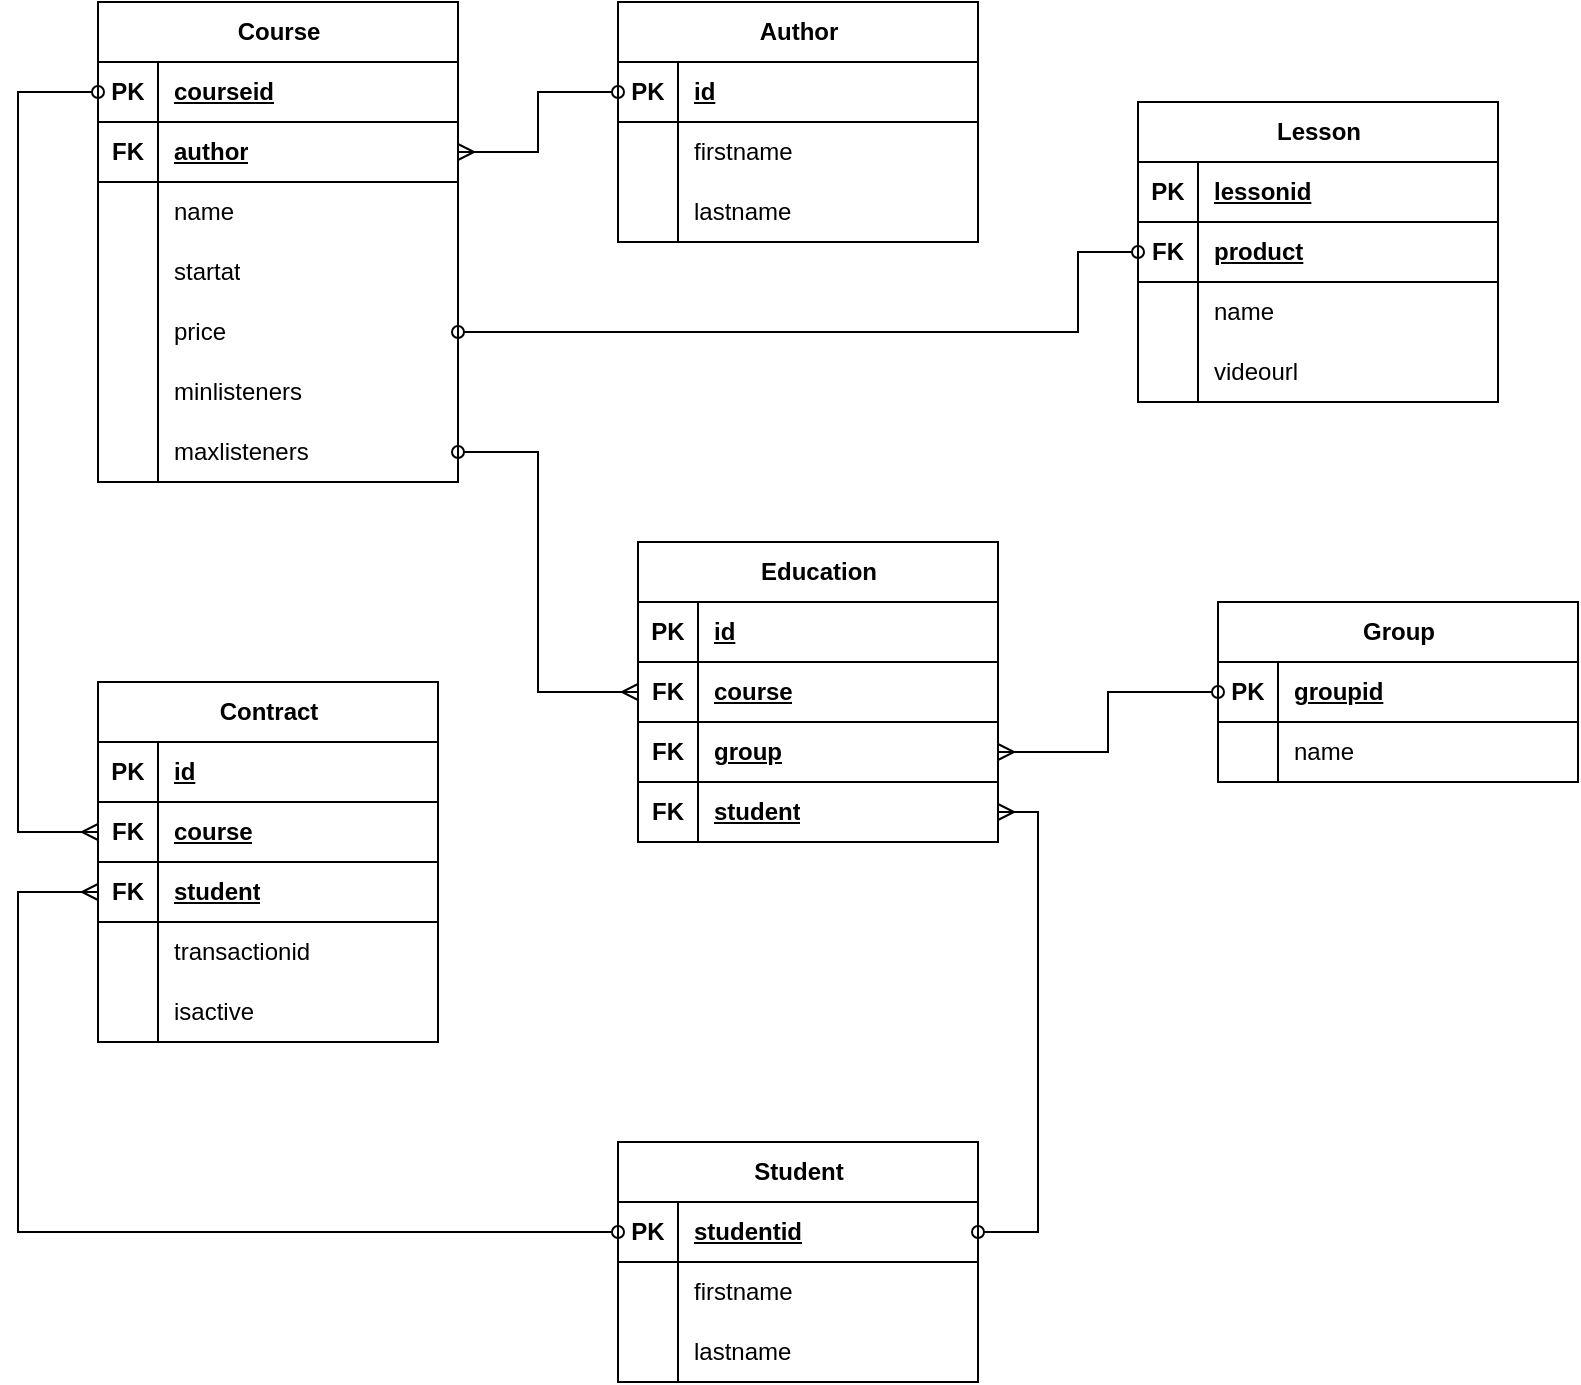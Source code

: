 <mxfile version="23.1.5" type="device">
  <diagram id="R2lEEEUBdFMjLlhIrx00" name="Page-1">
    <mxGraphModel dx="1434" dy="844" grid="1" gridSize="10" guides="1" tooltips="1" connect="1" arrows="1" fold="1" page="1" pageScale="1" pageWidth="850" pageHeight="1100" math="0" shadow="0" extFonts="Permanent Marker^https://fonts.googleapis.com/css?family=Permanent+Marker">
      <root>
        <mxCell id="0" />
        <mxCell id="1" parent="0" />
        <mxCell id="sAaDxSqUzQYJJx7DBGrI-43" value="Course" style="shape=table;startSize=30;container=1;collapsible=1;childLayout=tableLayout;fixedRows=1;rowLines=0;fontStyle=1;align=center;resizeLast=1;html=1;" parent="1" vertex="1">
          <mxGeometry x="70" y="30" width="180" height="240" as="geometry">
            <mxRectangle x="70" y="30" width="80" height="30" as="alternateBounds" />
          </mxGeometry>
        </mxCell>
        <mxCell id="sAaDxSqUzQYJJx7DBGrI-44" value="" style="shape=tableRow;horizontal=0;startSize=0;swimlaneHead=0;swimlaneBody=0;fillColor=none;collapsible=0;dropTarget=0;points=[[0,0.5],[1,0.5]];portConstraint=eastwest;top=0;left=0;right=0;bottom=1;" parent="sAaDxSqUzQYJJx7DBGrI-43" vertex="1">
          <mxGeometry y="30" width="180" height="30" as="geometry" />
        </mxCell>
        <mxCell id="sAaDxSqUzQYJJx7DBGrI-45" value="PK" style="shape=partialRectangle;connectable=0;fillColor=none;top=0;left=0;bottom=0;right=0;fontStyle=1;overflow=hidden;whiteSpace=wrap;html=1;" parent="sAaDxSqUzQYJJx7DBGrI-44" vertex="1">
          <mxGeometry width="30" height="30" as="geometry">
            <mxRectangle width="30" height="30" as="alternateBounds" />
          </mxGeometry>
        </mxCell>
        <mxCell id="sAaDxSqUzQYJJx7DBGrI-46" value="courseid" style="shape=partialRectangle;connectable=0;fillColor=none;top=0;left=0;bottom=0;right=0;align=left;spacingLeft=6;fontStyle=5;overflow=hidden;whiteSpace=wrap;html=1;" parent="sAaDxSqUzQYJJx7DBGrI-44" vertex="1">
          <mxGeometry x="30" width="150" height="30" as="geometry">
            <mxRectangle width="150" height="30" as="alternateBounds" />
          </mxGeometry>
        </mxCell>
        <mxCell id="27yBNdc0fCkGh3G9lm0Q-43" style="shape=tableRow;horizontal=0;startSize=0;swimlaneHead=0;swimlaneBody=0;fillColor=none;collapsible=0;dropTarget=0;points=[[0,0.5],[1,0.5]];portConstraint=eastwest;top=0;left=0;right=0;bottom=1;" parent="sAaDxSqUzQYJJx7DBGrI-43" vertex="1">
          <mxGeometry y="60" width="180" height="30" as="geometry" />
        </mxCell>
        <mxCell id="27yBNdc0fCkGh3G9lm0Q-44" value="FK" style="shape=partialRectangle;connectable=0;fillColor=none;top=0;left=0;bottom=0;right=0;fontStyle=1;overflow=hidden;whiteSpace=wrap;html=1;" parent="27yBNdc0fCkGh3G9lm0Q-43" vertex="1">
          <mxGeometry width="30" height="30" as="geometry">
            <mxRectangle width="30" height="30" as="alternateBounds" />
          </mxGeometry>
        </mxCell>
        <mxCell id="27yBNdc0fCkGh3G9lm0Q-45" value="author" style="shape=partialRectangle;connectable=0;fillColor=none;top=0;left=0;bottom=0;right=0;align=left;spacingLeft=6;fontStyle=5;overflow=hidden;whiteSpace=wrap;html=1;" parent="27yBNdc0fCkGh3G9lm0Q-43" vertex="1">
          <mxGeometry x="30" width="150" height="30" as="geometry">
            <mxRectangle width="150" height="30" as="alternateBounds" />
          </mxGeometry>
        </mxCell>
        <mxCell id="sAaDxSqUzQYJJx7DBGrI-47" value="" style="shape=tableRow;horizontal=0;startSize=0;swimlaneHead=0;swimlaneBody=0;fillColor=none;collapsible=0;dropTarget=0;points=[[0,0.5],[1,0.5]];portConstraint=eastwest;top=0;left=0;right=0;bottom=0;" parent="sAaDxSqUzQYJJx7DBGrI-43" vertex="1">
          <mxGeometry y="90" width="180" height="30" as="geometry" />
        </mxCell>
        <mxCell id="sAaDxSqUzQYJJx7DBGrI-48" value="" style="shape=partialRectangle;connectable=0;fillColor=none;top=0;left=0;bottom=0;right=0;editable=1;overflow=hidden;whiteSpace=wrap;html=1;" parent="sAaDxSqUzQYJJx7DBGrI-47" vertex="1">
          <mxGeometry width="30" height="30" as="geometry">
            <mxRectangle width="30" height="30" as="alternateBounds" />
          </mxGeometry>
        </mxCell>
        <mxCell id="sAaDxSqUzQYJJx7DBGrI-49" value="name" style="shape=partialRectangle;connectable=0;fillColor=none;top=0;left=0;bottom=0;right=0;align=left;spacingLeft=6;overflow=hidden;whiteSpace=wrap;html=1;" parent="sAaDxSqUzQYJJx7DBGrI-47" vertex="1">
          <mxGeometry x="30" width="150" height="30" as="geometry">
            <mxRectangle width="150" height="30" as="alternateBounds" />
          </mxGeometry>
        </mxCell>
        <mxCell id="sAaDxSqUzQYJJx7DBGrI-50" value="" style="shape=tableRow;horizontal=0;startSize=0;swimlaneHead=0;swimlaneBody=0;fillColor=none;collapsible=0;dropTarget=0;points=[[0,0.5],[1,0.5]];portConstraint=eastwest;top=0;left=0;right=0;bottom=0;" parent="sAaDxSqUzQYJJx7DBGrI-43" vertex="1">
          <mxGeometry y="120" width="180" height="30" as="geometry" />
        </mxCell>
        <mxCell id="sAaDxSqUzQYJJx7DBGrI-51" value="" style="shape=partialRectangle;connectable=0;fillColor=none;top=0;left=0;bottom=0;right=0;editable=1;overflow=hidden;whiteSpace=wrap;html=1;" parent="sAaDxSqUzQYJJx7DBGrI-50" vertex="1">
          <mxGeometry width="30" height="30" as="geometry">
            <mxRectangle width="30" height="30" as="alternateBounds" />
          </mxGeometry>
        </mxCell>
        <mxCell id="sAaDxSqUzQYJJx7DBGrI-52" value="startat" style="shape=partialRectangle;connectable=0;fillColor=none;top=0;left=0;bottom=0;right=0;align=left;spacingLeft=6;overflow=hidden;whiteSpace=wrap;html=1;" parent="sAaDxSqUzQYJJx7DBGrI-50" vertex="1">
          <mxGeometry x="30" width="150" height="30" as="geometry">
            <mxRectangle width="150" height="30" as="alternateBounds" />
          </mxGeometry>
        </mxCell>
        <mxCell id="sAaDxSqUzQYJJx7DBGrI-53" value="" style="shape=tableRow;horizontal=0;startSize=0;swimlaneHead=0;swimlaneBody=0;fillColor=none;collapsible=0;dropTarget=0;points=[[0,0.5],[1,0.5]];portConstraint=eastwest;top=0;left=0;right=0;bottom=0;" parent="sAaDxSqUzQYJJx7DBGrI-43" vertex="1">
          <mxGeometry y="150" width="180" height="30" as="geometry" />
        </mxCell>
        <mxCell id="sAaDxSqUzQYJJx7DBGrI-54" value="" style="shape=partialRectangle;connectable=0;fillColor=none;top=0;left=0;bottom=0;right=0;editable=1;overflow=hidden;whiteSpace=wrap;html=1;" parent="sAaDxSqUzQYJJx7DBGrI-53" vertex="1">
          <mxGeometry width="30" height="30" as="geometry">
            <mxRectangle width="30" height="30" as="alternateBounds" />
          </mxGeometry>
        </mxCell>
        <mxCell id="sAaDxSqUzQYJJx7DBGrI-55" value="price" style="shape=partialRectangle;connectable=0;fillColor=none;top=0;left=0;bottom=0;right=0;align=left;spacingLeft=6;overflow=hidden;whiteSpace=wrap;html=1;" parent="sAaDxSqUzQYJJx7DBGrI-53" vertex="1">
          <mxGeometry x="30" width="150" height="30" as="geometry">
            <mxRectangle width="150" height="30" as="alternateBounds" />
          </mxGeometry>
        </mxCell>
        <mxCell id="27yBNdc0fCkGh3G9lm0Q-24" style="shape=tableRow;horizontal=0;startSize=0;swimlaneHead=0;swimlaneBody=0;fillColor=none;collapsible=0;dropTarget=0;points=[[0,0.5],[1,0.5]];portConstraint=eastwest;top=0;left=0;right=0;bottom=0;" parent="sAaDxSqUzQYJJx7DBGrI-43" vertex="1">
          <mxGeometry y="180" width="180" height="30" as="geometry" />
        </mxCell>
        <mxCell id="27yBNdc0fCkGh3G9lm0Q-25" style="shape=partialRectangle;connectable=0;fillColor=none;top=0;left=0;bottom=0;right=0;editable=1;overflow=hidden;whiteSpace=wrap;html=1;" parent="27yBNdc0fCkGh3G9lm0Q-24" vertex="1">
          <mxGeometry width="30" height="30" as="geometry">
            <mxRectangle width="30" height="30" as="alternateBounds" />
          </mxGeometry>
        </mxCell>
        <mxCell id="27yBNdc0fCkGh3G9lm0Q-26" value="minlisteners" style="shape=partialRectangle;connectable=0;fillColor=none;top=0;left=0;bottom=0;right=0;align=left;spacingLeft=6;overflow=hidden;whiteSpace=wrap;html=1;" parent="27yBNdc0fCkGh3G9lm0Q-24" vertex="1">
          <mxGeometry x="30" width="150" height="30" as="geometry">
            <mxRectangle width="150" height="30" as="alternateBounds" />
          </mxGeometry>
        </mxCell>
        <mxCell id="27yBNdc0fCkGh3G9lm0Q-21" style="shape=tableRow;horizontal=0;startSize=0;swimlaneHead=0;swimlaneBody=0;fillColor=none;collapsible=0;dropTarget=0;points=[[0,0.5],[1,0.5]];portConstraint=eastwest;top=0;left=0;right=0;bottom=0;" parent="sAaDxSqUzQYJJx7DBGrI-43" vertex="1">
          <mxGeometry y="210" width="180" height="30" as="geometry" />
        </mxCell>
        <mxCell id="27yBNdc0fCkGh3G9lm0Q-22" style="shape=partialRectangle;connectable=0;fillColor=none;top=0;left=0;bottom=0;right=0;editable=1;overflow=hidden;whiteSpace=wrap;html=1;" parent="27yBNdc0fCkGh3G9lm0Q-21" vertex="1">
          <mxGeometry width="30" height="30" as="geometry">
            <mxRectangle width="30" height="30" as="alternateBounds" />
          </mxGeometry>
        </mxCell>
        <mxCell id="27yBNdc0fCkGh3G9lm0Q-23" value="maxlisteners" style="shape=partialRectangle;connectable=0;fillColor=none;top=0;left=0;bottom=0;right=0;align=left;spacingLeft=6;overflow=hidden;whiteSpace=wrap;html=1;" parent="27yBNdc0fCkGh3G9lm0Q-21" vertex="1">
          <mxGeometry x="30" width="150" height="30" as="geometry">
            <mxRectangle width="150" height="30" as="alternateBounds" />
          </mxGeometry>
        </mxCell>
        <mxCell id="sAaDxSqUzQYJJx7DBGrI-59" value="Author" style="shape=table;startSize=30;container=1;collapsible=1;childLayout=tableLayout;fixedRows=1;rowLines=0;fontStyle=1;align=center;resizeLast=1;html=1;" parent="1" vertex="1">
          <mxGeometry x="330" y="30" width="180" height="120" as="geometry">
            <mxRectangle x="330" y="30" width="80" height="30" as="alternateBounds" />
          </mxGeometry>
        </mxCell>
        <mxCell id="sAaDxSqUzQYJJx7DBGrI-60" value="" style="shape=tableRow;horizontal=0;startSize=0;swimlaneHead=0;swimlaneBody=0;fillColor=none;collapsible=0;dropTarget=0;points=[[0,0.5],[1,0.5]];portConstraint=eastwest;top=0;left=0;right=0;bottom=1;" parent="sAaDxSqUzQYJJx7DBGrI-59" vertex="1">
          <mxGeometry y="30" width="180" height="30" as="geometry" />
        </mxCell>
        <mxCell id="sAaDxSqUzQYJJx7DBGrI-61" value="PK" style="shape=partialRectangle;connectable=0;fillColor=none;top=0;left=0;bottom=0;right=0;fontStyle=1;overflow=hidden;whiteSpace=wrap;html=1;" parent="sAaDxSqUzQYJJx7DBGrI-60" vertex="1">
          <mxGeometry width="30" height="30" as="geometry">
            <mxRectangle width="30" height="30" as="alternateBounds" />
          </mxGeometry>
        </mxCell>
        <mxCell id="sAaDxSqUzQYJJx7DBGrI-62" value="id" style="shape=partialRectangle;connectable=0;fillColor=none;top=0;left=0;bottom=0;right=0;align=left;spacingLeft=6;fontStyle=5;overflow=hidden;whiteSpace=wrap;html=1;" parent="sAaDxSqUzQYJJx7DBGrI-60" vertex="1">
          <mxGeometry x="30" width="150" height="30" as="geometry">
            <mxRectangle width="150" height="30" as="alternateBounds" />
          </mxGeometry>
        </mxCell>
        <mxCell id="sAaDxSqUzQYJJx7DBGrI-63" value="" style="shape=tableRow;horizontal=0;startSize=0;swimlaneHead=0;swimlaneBody=0;fillColor=none;collapsible=0;dropTarget=0;points=[[0,0.5],[1,0.5]];portConstraint=eastwest;top=0;left=0;right=0;bottom=0;" parent="sAaDxSqUzQYJJx7DBGrI-59" vertex="1">
          <mxGeometry y="60" width="180" height="30" as="geometry" />
        </mxCell>
        <mxCell id="sAaDxSqUzQYJJx7DBGrI-64" value="" style="shape=partialRectangle;connectable=0;fillColor=none;top=0;left=0;bottom=0;right=0;editable=1;overflow=hidden;whiteSpace=wrap;html=1;" parent="sAaDxSqUzQYJJx7DBGrI-63" vertex="1">
          <mxGeometry width="30" height="30" as="geometry">
            <mxRectangle width="30" height="30" as="alternateBounds" />
          </mxGeometry>
        </mxCell>
        <mxCell id="sAaDxSqUzQYJJx7DBGrI-65" value="firstname" style="shape=partialRectangle;connectable=0;fillColor=none;top=0;left=0;bottom=0;right=0;align=left;spacingLeft=6;overflow=hidden;whiteSpace=wrap;html=1;" parent="sAaDxSqUzQYJJx7DBGrI-63" vertex="1">
          <mxGeometry x="30" width="150" height="30" as="geometry">
            <mxRectangle width="150" height="30" as="alternateBounds" />
          </mxGeometry>
        </mxCell>
        <mxCell id="sAaDxSqUzQYJJx7DBGrI-66" value="" style="shape=tableRow;horizontal=0;startSize=0;swimlaneHead=0;swimlaneBody=0;fillColor=none;collapsible=0;dropTarget=0;points=[[0,0.5],[1,0.5]];portConstraint=eastwest;top=0;left=0;right=0;bottom=0;" parent="sAaDxSqUzQYJJx7DBGrI-59" vertex="1">
          <mxGeometry y="90" width="180" height="30" as="geometry" />
        </mxCell>
        <mxCell id="sAaDxSqUzQYJJx7DBGrI-67" value="" style="shape=partialRectangle;connectable=0;fillColor=none;top=0;left=0;bottom=0;right=0;editable=1;overflow=hidden;whiteSpace=wrap;html=1;" parent="sAaDxSqUzQYJJx7DBGrI-66" vertex="1">
          <mxGeometry width="30" height="30" as="geometry">
            <mxRectangle width="30" height="30" as="alternateBounds" />
          </mxGeometry>
        </mxCell>
        <mxCell id="sAaDxSqUzQYJJx7DBGrI-68" value="lastname" style="shape=partialRectangle;connectable=0;fillColor=none;top=0;left=0;bottom=0;right=0;align=left;spacingLeft=6;overflow=hidden;whiteSpace=wrap;html=1;" parent="sAaDxSqUzQYJJx7DBGrI-66" vertex="1">
          <mxGeometry x="30" width="150" height="30" as="geometry">
            <mxRectangle width="150" height="30" as="alternateBounds" />
          </mxGeometry>
        </mxCell>
        <mxCell id="sAaDxSqUzQYJJx7DBGrI-72" value="Student" style="shape=table;startSize=30;container=1;collapsible=1;childLayout=tableLayout;fixedRows=1;rowLines=0;fontStyle=1;align=center;resizeLast=1;html=1;" parent="1" vertex="1">
          <mxGeometry x="330" y="600" width="180" height="120" as="geometry">
            <mxRectangle x="330" y="600" width="90" height="30" as="alternateBounds" />
          </mxGeometry>
        </mxCell>
        <mxCell id="sAaDxSqUzQYJJx7DBGrI-73" value="" style="shape=tableRow;horizontal=0;startSize=0;swimlaneHead=0;swimlaneBody=0;fillColor=none;collapsible=0;dropTarget=0;points=[[0,0.5],[1,0.5]];portConstraint=eastwest;top=0;left=0;right=0;bottom=1;" parent="sAaDxSqUzQYJJx7DBGrI-72" vertex="1">
          <mxGeometry y="30" width="180" height="30" as="geometry" />
        </mxCell>
        <mxCell id="sAaDxSqUzQYJJx7DBGrI-74" value="PK" style="shape=partialRectangle;connectable=0;fillColor=none;top=0;left=0;bottom=0;right=0;fontStyle=1;overflow=hidden;whiteSpace=wrap;html=1;" parent="sAaDxSqUzQYJJx7DBGrI-73" vertex="1">
          <mxGeometry width="30" height="30" as="geometry">
            <mxRectangle width="30" height="30" as="alternateBounds" />
          </mxGeometry>
        </mxCell>
        <mxCell id="sAaDxSqUzQYJJx7DBGrI-75" value="studentid" style="shape=partialRectangle;connectable=0;fillColor=none;top=0;left=0;bottom=0;right=0;align=left;spacingLeft=6;fontStyle=5;overflow=hidden;whiteSpace=wrap;html=1;" parent="sAaDxSqUzQYJJx7DBGrI-73" vertex="1">
          <mxGeometry x="30" width="150" height="30" as="geometry">
            <mxRectangle width="150" height="30" as="alternateBounds" />
          </mxGeometry>
        </mxCell>
        <mxCell id="sAaDxSqUzQYJJx7DBGrI-76" value="" style="shape=tableRow;horizontal=0;startSize=0;swimlaneHead=0;swimlaneBody=0;fillColor=none;collapsible=0;dropTarget=0;points=[[0,0.5],[1,0.5]];portConstraint=eastwest;top=0;left=0;right=0;bottom=0;" parent="sAaDxSqUzQYJJx7DBGrI-72" vertex="1">
          <mxGeometry y="60" width="180" height="30" as="geometry" />
        </mxCell>
        <mxCell id="sAaDxSqUzQYJJx7DBGrI-77" value="" style="shape=partialRectangle;connectable=0;fillColor=none;top=0;left=0;bottom=0;right=0;editable=1;overflow=hidden;whiteSpace=wrap;html=1;" parent="sAaDxSqUzQYJJx7DBGrI-76" vertex="1">
          <mxGeometry width="30" height="30" as="geometry">
            <mxRectangle width="30" height="30" as="alternateBounds" />
          </mxGeometry>
        </mxCell>
        <mxCell id="sAaDxSqUzQYJJx7DBGrI-78" value="firstname" style="shape=partialRectangle;connectable=0;fillColor=none;top=0;left=0;bottom=0;right=0;align=left;spacingLeft=6;overflow=hidden;whiteSpace=wrap;html=1;" parent="sAaDxSqUzQYJJx7DBGrI-76" vertex="1">
          <mxGeometry x="30" width="150" height="30" as="geometry">
            <mxRectangle width="150" height="30" as="alternateBounds" />
          </mxGeometry>
        </mxCell>
        <mxCell id="sAaDxSqUzQYJJx7DBGrI-79" value="" style="shape=tableRow;horizontal=0;startSize=0;swimlaneHead=0;swimlaneBody=0;fillColor=none;collapsible=0;dropTarget=0;points=[[0,0.5],[1,0.5]];portConstraint=eastwest;top=0;left=0;right=0;bottom=0;" parent="sAaDxSqUzQYJJx7DBGrI-72" vertex="1">
          <mxGeometry y="90" width="180" height="30" as="geometry" />
        </mxCell>
        <mxCell id="sAaDxSqUzQYJJx7DBGrI-80" value="" style="shape=partialRectangle;connectable=0;fillColor=none;top=0;left=0;bottom=0;right=0;editable=1;overflow=hidden;whiteSpace=wrap;html=1;" parent="sAaDxSqUzQYJJx7DBGrI-79" vertex="1">
          <mxGeometry width="30" height="30" as="geometry">
            <mxRectangle width="30" height="30" as="alternateBounds" />
          </mxGeometry>
        </mxCell>
        <mxCell id="sAaDxSqUzQYJJx7DBGrI-81" value="lastname" style="shape=partialRectangle;connectable=0;fillColor=none;top=0;left=0;bottom=0;right=0;align=left;spacingLeft=6;overflow=hidden;whiteSpace=wrap;html=1;" parent="sAaDxSqUzQYJJx7DBGrI-79" vertex="1">
          <mxGeometry x="30" width="150" height="30" as="geometry">
            <mxRectangle width="150" height="30" as="alternateBounds" />
          </mxGeometry>
        </mxCell>
        <mxCell id="sAaDxSqUzQYJJx7DBGrI-97" value="Contract" style="shape=table;startSize=30;container=1;collapsible=1;childLayout=tableLayout;fixedRows=1;rowLines=0;fontStyle=1;align=center;resizeLast=1;html=1;" parent="1" vertex="1">
          <mxGeometry x="70" y="370" width="170" height="180" as="geometry">
            <mxRectangle x="70" y="370" width="90" height="30" as="alternateBounds" />
          </mxGeometry>
        </mxCell>
        <mxCell id="sAaDxSqUzQYJJx7DBGrI-98" value="" style="shape=tableRow;horizontal=0;startSize=0;swimlaneHead=0;swimlaneBody=0;fillColor=none;collapsible=0;dropTarget=0;points=[[0,0.5],[1,0.5]];portConstraint=eastwest;top=0;left=0;right=0;bottom=1;" parent="sAaDxSqUzQYJJx7DBGrI-97" vertex="1">
          <mxGeometry y="30" width="170" height="30" as="geometry" />
        </mxCell>
        <mxCell id="sAaDxSqUzQYJJx7DBGrI-99" value="PK" style="shape=partialRectangle;connectable=0;fillColor=none;top=0;left=0;bottom=0;right=0;fontStyle=1;overflow=hidden;whiteSpace=wrap;html=1;" parent="sAaDxSqUzQYJJx7DBGrI-98" vertex="1">
          <mxGeometry width="30" height="30" as="geometry">
            <mxRectangle width="30" height="30" as="alternateBounds" />
          </mxGeometry>
        </mxCell>
        <mxCell id="sAaDxSqUzQYJJx7DBGrI-100" value="id" style="shape=partialRectangle;connectable=0;fillColor=none;top=0;left=0;bottom=0;right=0;align=left;spacingLeft=6;fontStyle=5;overflow=hidden;whiteSpace=wrap;html=1;" parent="sAaDxSqUzQYJJx7DBGrI-98" vertex="1">
          <mxGeometry x="30" width="140" height="30" as="geometry">
            <mxRectangle width="140" height="30" as="alternateBounds" />
          </mxGeometry>
        </mxCell>
        <mxCell id="sAaDxSqUzQYJJx7DBGrI-139" style="shape=tableRow;horizontal=0;startSize=0;swimlaneHead=0;swimlaneBody=0;fillColor=none;collapsible=0;dropTarget=0;points=[[0,0.5],[1,0.5]];portConstraint=eastwest;top=0;left=0;right=0;bottom=1;" parent="sAaDxSqUzQYJJx7DBGrI-97" vertex="1">
          <mxGeometry y="60" width="170" height="30" as="geometry" />
        </mxCell>
        <mxCell id="sAaDxSqUzQYJJx7DBGrI-140" value="FK" style="shape=partialRectangle;connectable=0;fillColor=none;top=0;left=0;bottom=0;right=0;fontStyle=1;overflow=hidden;whiteSpace=wrap;html=1;" parent="sAaDxSqUzQYJJx7DBGrI-139" vertex="1">
          <mxGeometry width="30" height="30" as="geometry">
            <mxRectangle width="30" height="30" as="alternateBounds" />
          </mxGeometry>
        </mxCell>
        <mxCell id="sAaDxSqUzQYJJx7DBGrI-141" value="course" style="shape=partialRectangle;connectable=0;fillColor=none;top=0;left=0;bottom=0;right=0;align=left;spacingLeft=6;fontStyle=5;overflow=hidden;whiteSpace=wrap;html=1;" parent="sAaDxSqUzQYJJx7DBGrI-139" vertex="1">
          <mxGeometry x="30" width="140" height="30" as="geometry">
            <mxRectangle width="140" height="30" as="alternateBounds" />
          </mxGeometry>
        </mxCell>
        <mxCell id="27yBNdc0fCkGh3G9lm0Q-36" style="shape=tableRow;horizontal=0;startSize=0;swimlaneHead=0;swimlaneBody=0;fillColor=none;collapsible=0;dropTarget=0;points=[[0,0.5],[1,0.5]];portConstraint=eastwest;top=0;left=0;right=0;bottom=1;" parent="sAaDxSqUzQYJJx7DBGrI-97" vertex="1">
          <mxGeometry y="90" width="170" height="30" as="geometry" />
        </mxCell>
        <mxCell id="27yBNdc0fCkGh3G9lm0Q-37" value="FK" style="shape=partialRectangle;connectable=0;fillColor=none;top=0;left=0;bottom=0;right=0;fontStyle=1;overflow=hidden;whiteSpace=wrap;html=1;" parent="27yBNdc0fCkGh3G9lm0Q-36" vertex="1">
          <mxGeometry width="30" height="30" as="geometry">
            <mxRectangle width="30" height="30" as="alternateBounds" />
          </mxGeometry>
        </mxCell>
        <mxCell id="27yBNdc0fCkGh3G9lm0Q-38" value="student" style="shape=partialRectangle;connectable=0;fillColor=none;top=0;left=0;bottom=0;right=0;align=left;spacingLeft=6;fontStyle=5;overflow=hidden;whiteSpace=wrap;html=1;" parent="27yBNdc0fCkGh3G9lm0Q-36" vertex="1">
          <mxGeometry x="30" width="140" height="30" as="geometry">
            <mxRectangle width="140" height="30" as="alternateBounds" />
          </mxGeometry>
        </mxCell>
        <mxCell id="sAaDxSqUzQYJJx7DBGrI-101" value="" style="shape=tableRow;horizontal=0;startSize=0;swimlaneHead=0;swimlaneBody=0;fillColor=none;collapsible=0;dropTarget=0;points=[[0,0.5],[1,0.5]];portConstraint=eastwest;top=0;left=0;right=0;bottom=0;" parent="sAaDxSqUzQYJJx7DBGrI-97" vertex="1">
          <mxGeometry y="120" width="170" height="30" as="geometry" />
        </mxCell>
        <mxCell id="sAaDxSqUzQYJJx7DBGrI-102" value="" style="shape=partialRectangle;connectable=0;fillColor=none;top=0;left=0;bottom=0;right=0;editable=1;overflow=hidden;whiteSpace=wrap;html=1;" parent="sAaDxSqUzQYJJx7DBGrI-101" vertex="1">
          <mxGeometry width="30" height="30" as="geometry">
            <mxRectangle width="30" height="30" as="alternateBounds" />
          </mxGeometry>
        </mxCell>
        <mxCell id="sAaDxSqUzQYJJx7DBGrI-103" value="transactionid" style="shape=partialRectangle;connectable=0;fillColor=none;top=0;left=0;bottom=0;right=0;align=left;spacingLeft=6;overflow=hidden;whiteSpace=wrap;html=1;" parent="sAaDxSqUzQYJJx7DBGrI-101" vertex="1">
          <mxGeometry x="30" width="140" height="30" as="geometry">
            <mxRectangle width="140" height="30" as="alternateBounds" />
          </mxGeometry>
        </mxCell>
        <mxCell id="sAaDxSqUzQYJJx7DBGrI-142" style="shape=tableRow;horizontal=0;startSize=0;swimlaneHead=0;swimlaneBody=0;fillColor=none;collapsible=0;dropTarget=0;points=[[0,0.5],[1,0.5]];portConstraint=eastwest;top=0;left=0;right=0;bottom=0;" parent="sAaDxSqUzQYJJx7DBGrI-97" vertex="1">
          <mxGeometry y="150" width="170" height="30" as="geometry" />
        </mxCell>
        <mxCell id="sAaDxSqUzQYJJx7DBGrI-143" style="shape=partialRectangle;connectable=0;fillColor=none;top=0;left=0;bottom=0;right=0;editable=1;overflow=hidden;whiteSpace=wrap;html=1;" parent="sAaDxSqUzQYJJx7DBGrI-142" vertex="1">
          <mxGeometry width="30" height="30" as="geometry">
            <mxRectangle width="30" height="30" as="alternateBounds" />
          </mxGeometry>
        </mxCell>
        <mxCell id="sAaDxSqUzQYJJx7DBGrI-144" value="isactive" style="shape=partialRectangle;connectable=0;fillColor=none;top=0;left=0;bottom=0;right=0;align=left;spacingLeft=6;overflow=hidden;whiteSpace=wrap;html=1;" parent="sAaDxSqUzQYJJx7DBGrI-142" vertex="1">
          <mxGeometry x="30" width="140" height="30" as="geometry">
            <mxRectangle width="140" height="30" as="alternateBounds" />
          </mxGeometry>
        </mxCell>
        <mxCell id="sAaDxSqUzQYJJx7DBGrI-110" value="Lesson" style="shape=table;startSize=30;container=1;collapsible=1;childLayout=tableLayout;fixedRows=1;rowLines=0;fontStyle=1;align=center;resizeLast=1;html=1;" parent="1" vertex="1">
          <mxGeometry x="590" y="80" width="180" height="150" as="geometry">
            <mxRectangle x="590" y="80" width="80" height="30" as="alternateBounds" />
          </mxGeometry>
        </mxCell>
        <mxCell id="sAaDxSqUzQYJJx7DBGrI-111" value="" style="shape=tableRow;horizontal=0;startSize=0;swimlaneHead=0;swimlaneBody=0;fillColor=none;collapsible=0;dropTarget=0;points=[[0,0.5],[1,0.5]];portConstraint=eastwest;top=0;left=0;right=0;bottom=1;" parent="sAaDxSqUzQYJJx7DBGrI-110" vertex="1">
          <mxGeometry y="30" width="180" height="30" as="geometry" />
        </mxCell>
        <mxCell id="sAaDxSqUzQYJJx7DBGrI-112" value="PK" style="shape=partialRectangle;connectable=0;fillColor=none;top=0;left=0;bottom=0;right=0;fontStyle=1;overflow=hidden;whiteSpace=wrap;html=1;" parent="sAaDxSqUzQYJJx7DBGrI-111" vertex="1">
          <mxGeometry width="30" height="30" as="geometry">
            <mxRectangle width="30" height="30" as="alternateBounds" />
          </mxGeometry>
        </mxCell>
        <mxCell id="sAaDxSqUzQYJJx7DBGrI-113" value="lessonid" style="shape=partialRectangle;connectable=0;fillColor=none;top=0;left=0;bottom=0;right=0;align=left;spacingLeft=6;fontStyle=5;overflow=hidden;whiteSpace=wrap;html=1;" parent="sAaDxSqUzQYJJx7DBGrI-111" vertex="1">
          <mxGeometry x="30" width="150" height="30" as="geometry">
            <mxRectangle width="150" height="30" as="alternateBounds" />
          </mxGeometry>
        </mxCell>
        <mxCell id="27yBNdc0fCkGh3G9lm0Q-39" style="shape=tableRow;horizontal=0;startSize=0;swimlaneHead=0;swimlaneBody=0;fillColor=none;collapsible=0;dropTarget=0;points=[[0,0.5],[1,0.5]];portConstraint=eastwest;top=0;left=0;right=0;bottom=1;" parent="sAaDxSqUzQYJJx7DBGrI-110" vertex="1">
          <mxGeometry y="60" width="180" height="30" as="geometry" />
        </mxCell>
        <mxCell id="27yBNdc0fCkGh3G9lm0Q-40" value="FK" style="shape=partialRectangle;connectable=0;fillColor=none;top=0;left=0;bottom=0;right=0;fontStyle=1;overflow=hidden;whiteSpace=wrap;html=1;" parent="27yBNdc0fCkGh3G9lm0Q-39" vertex="1">
          <mxGeometry width="30" height="30" as="geometry">
            <mxRectangle width="30" height="30" as="alternateBounds" />
          </mxGeometry>
        </mxCell>
        <mxCell id="27yBNdc0fCkGh3G9lm0Q-41" value="product" style="shape=partialRectangle;connectable=0;fillColor=none;top=0;left=0;bottom=0;right=0;align=left;spacingLeft=6;fontStyle=5;overflow=hidden;whiteSpace=wrap;html=1;" parent="27yBNdc0fCkGh3G9lm0Q-39" vertex="1">
          <mxGeometry x="30" width="150" height="30" as="geometry">
            <mxRectangle width="150" height="30" as="alternateBounds" />
          </mxGeometry>
        </mxCell>
        <mxCell id="sAaDxSqUzQYJJx7DBGrI-114" value="" style="shape=tableRow;horizontal=0;startSize=0;swimlaneHead=0;swimlaneBody=0;fillColor=none;collapsible=0;dropTarget=0;points=[[0,0.5],[1,0.5]];portConstraint=eastwest;top=0;left=0;right=0;bottom=0;" parent="sAaDxSqUzQYJJx7DBGrI-110" vertex="1">
          <mxGeometry y="90" width="180" height="30" as="geometry" />
        </mxCell>
        <mxCell id="sAaDxSqUzQYJJx7DBGrI-115" value="" style="shape=partialRectangle;connectable=0;fillColor=none;top=0;left=0;bottom=0;right=0;editable=1;overflow=hidden;whiteSpace=wrap;html=1;" parent="sAaDxSqUzQYJJx7DBGrI-114" vertex="1">
          <mxGeometry width="30" height="30" as="geometry">
            <mxRectangle width="30" height="30" as="alternateBounds" />
          </mxGeometry>
        </mxCell>
        <mxCell id="sAaDxSqUzQYJJx7DBGrI-116" value="name" style="shape=partialRectangle;connectable=0;fillColor=none;top=0;left=0;bottom=0;right=0;align=left;spacingLeft=6;overflow=hidden;whiteSpace=wrap;html=1;" parent="sAaDxSqUzQYJJx7DBGrI-114" vertex="1">
          <mxGeometry x="30" width="150" height="30" as="geometry">
            <mxRectangle width="150" height="30" as="alternateBounds" />
          </mxGeometry>
        </mxCell>
        <mxCell id="sAaDxSqUzQYJJx7DBGrI-120" value="" style="shape=tableRow;horizontal=0;startSize=0;swimlaneHead=0;swimlaneBody=0;fillColor=none;collapsible=0;dropTarget=0;points=[[0,0.5],[1,0.5]];portConstraint=eastwest;top=0;left=0;right=0;bottom=0;" parent="sAaDxSqUzQYJJx7DBGrI-110" vertex="1">
          <mxGeometry y="120" width="180" height="30" as="geometry" />
        </mxCell>
        <mxCell id="sAaDxSqUzQYJJx7DBGrI-121" value="" style="shape=partialRectangle;connectable=0;fillColor=none;top=0;left=0;bottom=0;right=0;editable=1;overflow=hidden;whiteSpace=wrap;html=1;" parent="sAaDxSqUzQYJJx7DBGrI-120" vertex="1">
          <mxGeometry width="30" height="30" as="geometry">
            <mxRectangle width="30" height="30" as="alternateBounds" />
          </mxGeometry>
        </mxCell>
        <mxCell id="sAaDxSqUzQYJJx7DBGrI-122" value="videourl" style="shape=partialRectangle;connectable=0;fillColor=none;top=0;left=0;bottom=0;right=0;align=left;spacingLeft=6;overflow=hidden;whiteSpace=wrap;html=1;" parent="sAaDxSqUzQYJJx7DBGrI-120" vertex="1">
          <mxGeometry x="30" width="150" height="30" as="geometry">
            <mxRectangle width="150" height="30" as="alternateBounds" />
          </mxGeometry>
        </mxCell>
        <mxCell id="sAaDxSqUzQYJJx7DBGrI-123" value="Group" style="shape=table;startSize=30;container=1;collapsible=1;childLayout=tableLayout;fixedRows=1;rowLines=0;fontStyle=1;align=center;resizeLast=1;html=1;" parent="1" vertex="1">
          <mxGeometry x="630" y="330" width="180" height="90" as="geometry">
            <mxRectangle x="630" y="330" width="80" height="30" as="alternateBounds" />
          </mxGeometry>
        </mxCell>
        <mxCell id="sAaDxSqUzQYJJx7DBGrI-124" value="" style="shape=tableRow;horizontal=0;startSize=0;swimlaneHead=0;swimlaneBody=0;fillColor=none;collapsible=0;dropTarget=0;points=[[0,0.5],[1,0.5]];portConstraint=eastwest;top=0;left=0;right=0;bottom=1;" parent="sAaDxSqUzQYJJx7DBGrI-123" vertex="1">
          <mxGeometry y="30" width="180" height="30" as="geometry" />
        </mxCell>
        <mxCell id="sAaDxSqUzQYJJx7DBGrI-125" value="PK" style="shape=partialRectangle;connectable=0;fillColor=none;top=0;left=0;bottom=0;right=0;fontStyle=1;overflow=hidden;whiteSpace=wrap;html=1;" parent="sAaDxSqUzQYJJx7DBGrI-124" vertex="1">
          <mxGeometry width="30" height="30" as="geometry">
            <mxRectangle width="30" height="30" as="alternateBounds" />
          </mxGeometry>
        </mxCell>
        <mxCell id="sAaDxSqUzQYJJx7DBGrI-126" value="groupid" style="shape=partialRectangle;connectable=0;fillColor=none;top=0;left=0;bottom=0;right=0;align=left;spacingLeft=6;fontStyle=5;overflow=hidden;whiteSpace=wrap;html=1;" parent="sAaDxSqUzQYJJx7DBGrI-124" vertex="1">
          <mxGeometry x="30" width="150" height="30" as="geometry">
            <mxRectangle width="150" height="30" as="alternateBounds" />
          </mxGeometry>
        </mxCell>
        <mxCell id="sAaDxSqUzQYJJx7DBGrI-127" value="" style="shape=tableRow;horizontal=0;startSize=0;swimlaneHead=0;swimlaneBody=0;fillColor=none;collapsible=0;dropTarget=0;points=[[0,0.5],[1,0.5]];portConstraint=eastwest;top=0;left=0;right=0;bottom=0;" parent="sAaDxSqUzQYJJx7DBGrI-123" vertex="1">
          <mxGeometry y="60" width="180" height="30" as="geometry" />
        </mxCell>
        <mxCell id="sAaDxSqUzQYJJx7DBGrI-128" value="" style="shape=partialRectangle;connectable=0;fillColor=none;top=0;left=0;bottom=0;right=0;editable=1;overflow=hidden;whiteSpace=wrap;html=1;" parent="sAaDxSqUzQYJJx7DBGrI-127" vertex="1">
          <mxGeometry width="30" height="30" as="geometry">
            <mxRectangle width="30" height="30" as="alternateBounds" />
          </mxGeometry>
        </mxCell>
        <mxCell id="sAaDxSqUzQYJJx7DBGrI-129" value="name" style="shape=partialRectangle;connectable=0;fillColor=none;top=0;left=0;bottom=0;right=0;align=left;spacingLeft=6;overflow=hidden;whiteSpace=wrap;html=1;" parent="sAaDxSqUzQYJJx7DBGrI-127" vertex="1">
          <mxGeometry x="30" width="150" height="30" as="geometry">
            <mxRectangle width="150" height="30" as="alternateBounds" />
          </mxGeometry>
        </mxCell>
        <mxCell id="sAaDxSqUzQYJJx7DBGrI-146" value="Education" style="shape=table;startSize=30;container=1;collapsible=1;childLayout=tableLayout;fixedRows=1;rowLines=0;fontStyle=1;align=center;resizeLast=1;html=1;" parent="1" vertex="1">
          <mxGeometry x="340" y="300" width="180" height="150" as="geometry">
            <mxRectangle x="340" y="300" width="100" height="30" as="alternateBounds" />
          </mxGeometry>
        </mxCell>
        <mxCell id="sAaDxSqUzQYJJx7DBGrI-147" value="" style="shape=tableRow;horizontal=0;startSize=0;swimlaneHead=0;swimlaneBody=0;fillColor=none;collapsible=0;dropTarget=0;points=[[0,0.5],[1,0.5]];portConstraint=eastwest;top=0;left=0;right=0;bottom=1;" parent="sAaDxSqUzQYJJx7DBGrI-146" vertex="1">
          <mxGeometry y="30" width="180" height="30" as="geometry" />
        </mxCell>
        <mxCell id="sAaDxSqUzQYJJx7DBGrI-148" value="PK" style="shape=partialRectangle;connectable=0;fillColor=none;top=0;left=0;bottom=0;right=0;fontStyle=1;overflow=hidden;whiteSpace=wrap;html=1;" parent="sAaDxSqUzQYJJx7DBGrI-147" vertex="1">
          <mxGeometry width="30" height="30" as="geometry">
            <mxRectangle width="30" height="30" as="alternateBounds" />
          </mxGeometry>
        </mxCell>
        <mxCell id="sAaDxSqUzQYJJx7DBGrI-149" value="id" style="shape=partialRectangle;connectable=0;fillColor=none;top=0;left=0;bottom=0;right=0;align=left;spacingLeft=6;fontStyle=5;overflow=hidden;whiteSpace=wrap;html=1;" parent="sAaDxSqUzQYJJx7DBGrI-147" vertex="1">
          <mxGeometry x="30" width="150" height="30" as="geometry">
            <mxRectangle width="150" height="30" as="alternateBounds" />
          </mxGeometry>
        </mxCell>
        <mxCell id="27yBNdc0fCkGh3G9lm0Q-5" style="shape=tableRow;horizontal=0;startSize=0;swimlaneHead=0;swimlaneBody=0;fillColor=none;collapsible=0;dropTarget=0;points=[[0,0.5],[1,0.5]];portConstraint=eastwest;top=0;left=0;right=0;bottom=1;" parent="sAaDxSqUzQYJJx7DBGrI-146" vertex="1">
          <mxGeometry y="60" width="180" height="30" as="geometry" />
        </mxCell>
        <mxCell id="27yBNdc0fCkGh3G9lm0Q-6" value="FK" style="shape=partialRectangle;connectable=0;fillColor=none;top=0;left=0;bottom=0;right=0;fontStyle=1;overflow=hidden;whiteSpace=wrap;html=1;" parent="27yBNdc0fCkGh3G9lm0Q-5" vertex="1">
          <mxGeometry width="30" height="30" as="geometry">
            <mxRectangle width="30" height="30" as="alternateBounds" />
          </mxGeometry>
        </mxCell>
        <mxCell id="27yBNdc0fCkGh3G9lm0Q-7" value="course" style="shape=partialRectangle;connectable=0;fillColor=none;top=0;left=0;bottom=0;right=0;align=left;spacingLeft=6;fontStyle=5;overflow=hidden;whiteSpace=wrap;html=1;" parent="27yBNdc0fCkGh3G9lm0Q-5" vertex="1">
          <mxGeometry x="30" width="150" height="30" as="geometry">
            <mxRectangle width="150" height="30" as="alternateBounds" />
          </mxGeometry>
        </mxCell>
        <mxCell id="27yBNdc0fCkGh3G9lm0Q-2" style="shape=tableRow;horizontal=0;startSize=0;swimlaneHead=0;swimlaneBody=0;fillColor=none;collapsible=0;dropTarget=0;points=[[0,0.5],[1,0.5]];portConstraint=eastwest;top=0;left=0;right=0;bottom=1;" parent="sAaDxSqUzQYJJx7DBGrI-146" vertex="1">
          <mxGeometry y="90" width="180" height="30" as="geometry" />
        </mxCell>
        <mxCell id="27yBNdc0fCkGh3G9lm0Q-3" value="FK" style="shape=partialRectangle;connectable=0;fillColor=none;top=0;left=0;bottom=0;right=0;fontStyle=1;overflow=hidden;whiteSpace=wrap;html=1;" parent="27yBNdc0fCkGh3G9lm0Q-2" vertex="1">
          <mxGeometry width="30" height="30" as="geometry">
            <mxRectangle width="30" height="30" as="alternateBounds" />
          </mxGeometry>
        </mxCell>
        <mxCell id="27yBNdc0fCkGh3G9lm0Q-4" value="group" style="shape=partialRectangle;connectable=0;fillColor=none;top=0;left=0;bottom=0;right=0;align=left;spacingLeft=6;fontStyle=5;overflow=hidden;whiteSpace=wrap;html=1;" parent="27yBNdc0fCkGh3G9lm0Q-2" vertex="1">
          <mxGeometry x="30" width="150" height="30" as="geometry">
            <mxRectangle width="150" height="30" as="alternateBounds" />
          </mxGeometry>
        </mxCell>
        <mxCell id="27yBNdc0fCkGh3G9lm0Q-31" style="shape=tableRow;horizontal=0;startSize=0;swimlaneHead=0;swimlaneBody=0;fillColor=none;collapsible=0;dropTarget=0;points=[[0,0.5],[1,0.5]];portConstraint=eastwest;top=0;left=0;right=0;bottom=1;" parent="sAaDxSqUzQYJJx7DBGrI-146" vertex="1">
          <mxGeometry y="120" width="180" height="30" as="geometry" />
        </mxCell>
        <mxCell id="27yBNdc0fCkGh3G9lm0Q-32" value="FK" style="shape=partialRectangle;connectable=0;fillColor=none;top=0;left=0;bottom=0;right=0;fontStyle=1;overflow=hidden;whiteSpace=wrap;html=1;" parent="27yBNdc0fCkGh3G9lm0Q-31" vertex="1">
          <mxGeometry width="30" height="30" as="geometry">
            <mxRectangle width="30" height="30" as="alternateBounds" />
          </mxGeometry>
        </mxCell>
        <mxCell id="27yBNdc0fCkGh3G9lm0Q-33" value="student" style="shape=partialRectangle;connectable=0;fillColor=none;top=0;left=0;bottom=0;right=0;align=left;spacingLeft=6;fontStyle=5;overflow=hidden;whiteSpace=wrap;html=1;" parent="27yBNdc0fCkGh3G9lm0Q-31" vertex="1">
          <mxGeometry x="30" width="150" height="30" as="geometry">
            <mxRectangle width="150" height="30" as="alternateBounds" />
          </mxGeometry>
        </mxCell>
        <mxCell id="sAaDxSqUzQYJJx7DBGrI-159" style="edgeStyle=orthogonalEdgeStyle;rounded=0;orthogonalLoop=1;jettySize=auto;html=1;exitX=0;exitY=0.5;exitDx=0;exitDy=0;entryX=0;entryY=0.5;entryDx=0;entryDy=0;endArrow=ERmany;endFill=0;startArrow=oval;startFill=0;" parent="1" source="sAaDxSqUzQYJJx7DBGrI-73" target="27yBNdc0fCkGh3G9lm0Q-36" edge="1">
          <mxGeometry relative="1" as="geometry">
            <Array as="points">
              <mxPoint x="30" y="645" />
              <mxPoint x="30" y="475" />
            </Array>
          </mxGeometry>
        </mxCell>
        <mxCell id="sAaDxSqUzQYJJx7DBGrI-166" style="edgeStyle=orthogonalEdgeStyle;rounded=0;orthogonalLoop=1;jettySize=auto;html=1;exitX=0;exitY=0.5;exitDx=0;exitDy=0;endArrow=ERmany;endFill=0;startArrow=oval;startFill=0;entryX=0;entryY=0.5;entryDx=0;entryDy=0;" parent="1" source="sAaDxSqUzQYJJx7DBGrI-44" target="sAaDxSqUzQYJJx7DBGrI-139" edge="1">
          <mxGeometry relative="1" as="geometry">
            <mxPoint x="70" y="420" as="targetPoint" />
            <Array as="points">
              <mxPoint x="30" y="75" />
              <mxPoint x="30" y="445" />
            </Array>
          </mxGeometry>
        </mxCell>
        <mxCell id="27yBNdc0fCkGh3G9lm0Q-1" style="edgeStyle=orthogonalEdgeStyle;rounded=0;orthogonalLoop=1;jettySize=auto;html=1;exitX=1;exitY=0.5;exitDx=0;exitDy=0;entryX=0;entryY=0.5;entryDx=0;entryDy=0;endArrow=ERmany;endFill=0;startArrow=oval;startFill=0;" parent="1" target="27yBNdc0fCkGh3G9lm0Q-5" edge="1">
          <mxGeometry relative="1" as="geometry">
            <Array as="points">
              <mxPoint x="290" y="165" />
              <mxPoint x="290" y="385" />
            </Array>
          </mxGeometry>
        </mxCell>
        <mxCell id="27yBNdc0fCkGh3G9lm0Q-9" style="edgeStyle=orthogonalEdgeStyle;rounded=0;orthogonalLoop=1;jettySize=auto;html=1;exitX=0;exitY=0.5;exitDx=0;exitDy=0;entryX=0.989;entryY=1;entryDx=0;entryDy=0;endArrow=ERmany;endFill=0;startArrow=oval;startFill=0;entryPerimeter=0;" parent="1" source="sAaDxSqUzQYJJx7DBGrI-60" edge="1">
          <mxGeometry relative="1" as="geometry" />
        </mxCell>
        <mxCell id="27yBNdc0fCkGh3G9lm0Q-13" style="edgeStyle=orthogonalEdgeStyle;rounded=0;orthogonalLoop=1;jettySize=auto;html=1;exitX=0;exitY=0.5;exitDx=0;exitDy=0;entryX=1;entryY=0.5;entryDx=0;entryDy=0;endArrow=ERone;endFill=0;startArrow=oval;startFill=0;" parent="1" source="sAaDxSqUzQYJJx7DBGrI-111" edge="1">
          <mxGeometry relative="1" as="geometry">
            <Array as="points">
              <mxPoint x="560" y="155" />
              <mxPoint x="560" y="210" />
              <mxPoint x="320" y="210" />
              <mxPoint x="320" y="105" />
            </Array>
          </mxGeometry>
        </mxCell>
        <mxCell id="27yBNdc0fCkGh3G9lm0Q-14" style="edgeStyle=orthogonalEdgeStyle;rounded=0;orthogonalLoop=1;jettySize=auto;html=1;exitX=0;exitY=0.5;exitDx=0;exitDy=0;entryX=1;entryY=0.5;entryDx=0;entryDy=0;endArrow=ERmany;endFill=0;startArrow=oval;startFill=0;" parent="1" source="sAaDxSqUzQYJJx7DBGrI-124" target="27yBNdc0fCkGh3G9lm0Q-2" edge="1">
          <mxGeometry relative="1" as="geometry" />
        </mxCell>
        <mxCell id="27yBNdc0fCkGh3G9lm0Q-35" style="edgeStyle=orthogonalEdgeStyle;rounded=0;orthogonalLoop=1;jettySize=auto;html=1;entryX=0;entryY=0.5;entryDx=0;entryDy=0;endArrow=ERmany;endFill=0;startArrow=oval;startFill=0;exitX=1;exitY=0.5;exitDx=0;exitDy=0;" parent="1" source="27yBNdc0fCkGh3G9lm0Q-21" target="27yBNdc0fCkGh3G9lm0Q-5" edge="1">
          <mxGeometry relative="1" as="geometry">
            <mxPoint x="250" y="70" as="sourcePoint" />
            <Array as="points">
              <mxPoint x="290" y="255" />
              <mxPoint x="290" y="375" />
            </Array>
          </mxGeometry>
        </mxCell>
        <mxCell id="27yBNdc0fCkGh3G9lm0Q-42" style="edgeStyle=orthogonalEdgeStyle;rounded=0;orthogonalLoop=1;jettySize=auto;html=1;exitX=1;exitY=0.5;exitDx=0;exitDy=0;entryX=0;entryY=0.5;entryDx=0;entryDy=0;startArrow=oval;startFill=0;endArrow=oval;endFill=0;" parent="1" source="sAaDxSqUzQYJJx7DBGrI-53" target="27yBNdc0fCkGh3G9lm0Q-39" edge="1">
          <mxGeometry relative="1" as="geometry">
            <Array as="points">
              <mxPoint x="560" y="195" />
              <mxPoint x="560" y="155" />
            </Array>
          </mxGeometry>
        </mxCell>
        <mxCell id="27yBNdc0fCkGh3G9lm0Q-46" style="edgeStyle=orthogonalEdgeStyle;rounded=0;orthogonalLoop=1;jettySize=auto;html=1;exitX=0;exitY=0.5;exitDx=0;exitDy=0;entryX=1;entryY=0.5;entryDx=0;entryDy=0;endArrow=ERmany;endFill=0;startArrow=oval;startFill=0;" parent="1" source="sAaDxSqUzQYJJx7DBGrI-60" target="27yBNdc0fCkGh3G9lm0Q-43" edge="1">
          <mxGeometry relative="1" as="geometry" />
        </mxCell>
        <mxCell id="27yBNdc0fCkGh3G9lm0Q-50" style="edgeStyle=orthogonalEdgeStyle;rounded=0;orthogonalLoop=1;jettySize=auto;html=1;exitX=1;exitY=0.5;exitDx=0;exitDy=0;entryX=1;entryY=0.5;entryDx=0;entryDy=0;endArrow=ERmany;endFill=0;startArrow=oval;startFill=0;" parent="1" source="sAaDxSqUzQYJJx7DBGrI-124" edge="1">
          <mxGeometry relative="1" as="geometry">
            <Array as="points">
              <mxPoint x="830" y="375" />
              <mxPoint x="830" y="675" />
            </Array>
          </mxGeometry>
        </mxCell>
        <mxCell id="hEQx_jahhQBFiSx7Bd6H-1" style="edgeStyle=orthogonalEdgeStyle;rounded=0;orthogonalLoop=1;jettySize=auto;html=1;exitX=1;exitY=0.5;exitDx=0;exitDy=0;entryX=1;entryY=0.5;entryDx=0;entryDy=0;endArrow=ERmany;endFill=0;startArrow=oval;startFill=0;" edge="1" parent="1" source="sAaDxSqUzQYJJx7DBGrI-73" target="27yBNdc0fCkGh3G9lm0Q-31">
          <mxGeometry relative="1" as="geometry" />
        </mxCell>
      </root>
    </mxGraphModel>
  </diagram>
</mxfile>
